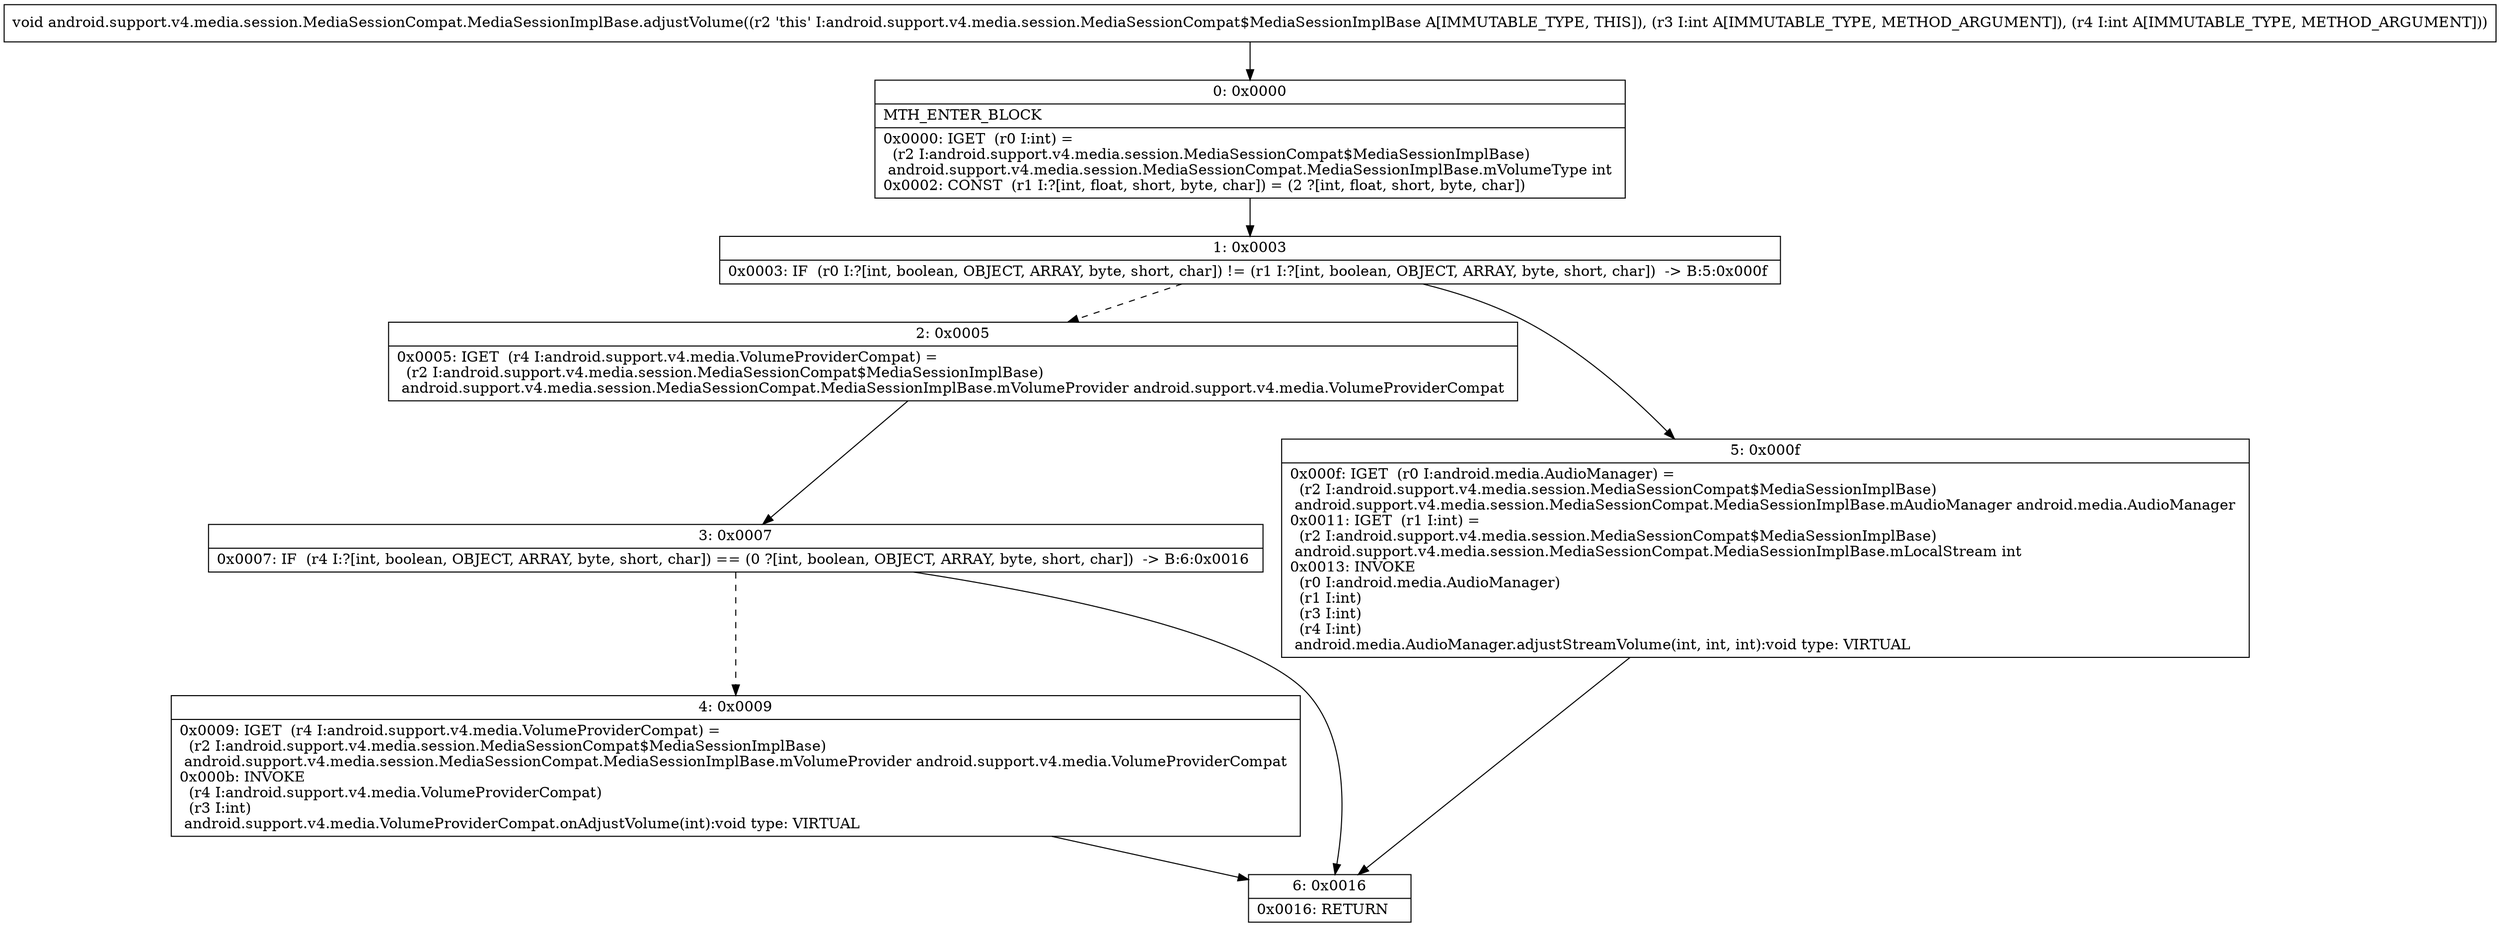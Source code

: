 digraph "CFG forandroid.support.v4.media.session.MediaSessionCompat.MediaSessionImplBase.adjustVolume(II)V" {
Node_0 [shape=record,label="{0\:\ 0x0000|MTH_ENTER_BLOCK\l|0x0000: IGET  (r0 I:int) = \l  (r2 I:android.support.v4.media.session.MediaSessionCompat$MediaSessionImplBase)\l android.support.v4.media.session.MediaSessionCompat.MediaSessionImplBase.mVolumeType int \l0x0002: CONST  (r1 I:?[int, float, short, byte, char]) = (2 ?[int, float, short, byte, char]) \l}"];
Node_1 [shape=record,label="{1\:\ 0x0003|0x0003: IF  (r0 I:?[int, boolean, OBJECT, ARRAY, byte, short, char]) != (r1 I:?[int, boolean, OBJECT, ARRAY, byte, short, char])  \-\> B:5:0x000f \l}"];
Node_2 [shape=record,label="{2\:\ 0x0005|0x0005: IGET  (r4 I:android.support.v4.media.VolumeProviderCompat) = \l  (r2 I:android.support.v4.media.session.MediaSessionCompat$MediaSessionImplBase)\l android.support.v4.media.session.MediaSessionCompat.MediaSessionImplBase.mVolumeProvider android.support.v4.media.VolumeProviderCompat \l}"];
Node_3 [shape=record,label="{3\:\ 0x0007|0x0007: IF  (r4 I:?[int, boolean, OBJECT, ARRAY, byte, short, char]) == (0 ?[int, boolean, OBJECT, ARRAY, byte, short, char])  \-\> B:6:0x0016 \l}"];
Node_4 [shape=record,label="{4\:\ 0x0009|0x0009: IGET  (r4 I:android.support.v4.media.VolumeProviderCompat) = \l  (r2 I:android.support.v4.media.session.MediaSessionCompat$MediaSessionImplBase)\l android.support.v4.media.session.MediaSessionCompat.MediaSessionImplBase.mVolumeProvider android.support.v4.media.VolumeProviderCompat \l0x000b: INVOKE  \l  (r4 I:android.support.v4.media.VolumeProviderCompat)\l  (r3 I:int)\l android.support.v4.media.VolumeProviderCompat.onAdjustVolume(int):void type: VIRTUAL \l}"];
Node_5 [shape=record,label="{5\:\ 0x000f|0x000f: IGET  (r0 I:android.media.AudioManager) = \l  (r2 I:android.support.v4.media.session.MediaSessionCompat$MediaSessionImplBase)\l android.support.v4.media.session.MediaSessionCompat.MediaSessionImplBase.mAudioManager android.media.AudioManager \l0x0011: IGET  (r1 I:int) = \l  (r2 I:android.support.v4.media.session.MediaSessionCompat$MediaSessionImplBase)\l android.support.v4.media.session.MediaSessionCompat.MediaSessionImplBase.mLocalStream int \l0x0013: INVOKE  \l  (r0 I:android.media.AudioManager)\l  (r1 I:int)\l  (r3 I:int)\l  (r4 I:int)\l android.media.AudioManager.adjustStreamVolume(int, int, int):void type: VIRTUAL \l}"];
Node_6 [shape=record,label="{6\:\ 0x0016|0x0016: RETURN   \l}"];
MethodNode[shape=record,label="{void android.support.v4.media.session.MediaSessionCompat.MediaSessionImplBase.adjustVolume((r2 'this' I:android.support.v4.media.session.MediaSessionCompat$MediaSessionImplBase A[IMMUTABLE_TYPE, THIS]), (r3 I:int A[IMMUTABLE_TYPE, METHOD_ARGUMENT]), (r4 I:int A[IMMUTABLE_TYPE, METHOD_ARGUMENT])) }"];
MethodNode -> Node_0;
Node_0 -> Node_1;
Node_1 -> Node_2[style=dashed];
Node_1 -> Node_5;
Node_2 -> Node_3;
Node_3 -> Node_4[style=dashed];
Node_3 -> Node_6;
Node_4 -> Node_6;
Node_5 -> Node_6;
}

